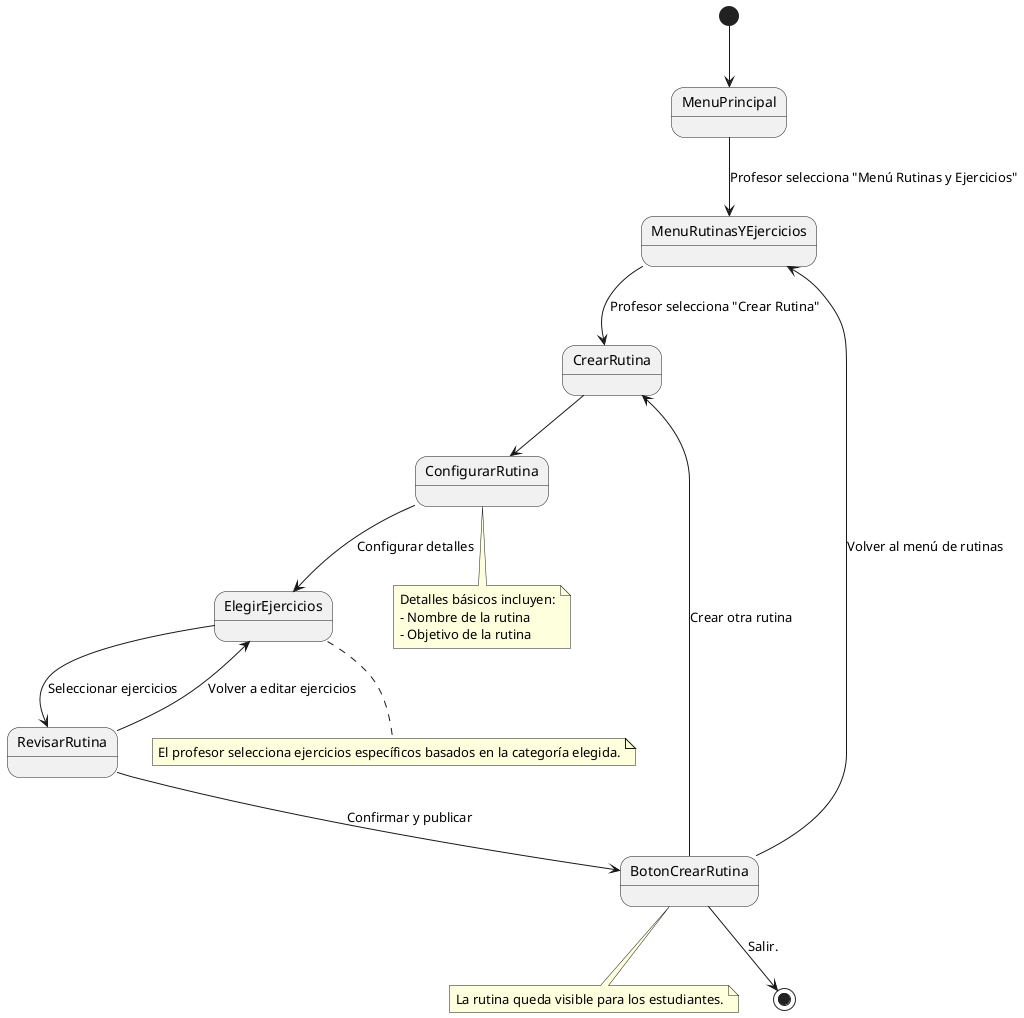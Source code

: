 @startuml

top to bottom direction

[*] --> MenuPrincipal

MenuPrincipal --> MenuRutinasYEjercicios : Profesor selecciona "Menú Rutinas y Ejercicios"

MenuRutinasYEjercicios --> CrearRutina : Profesor selecciona "Crear Rutina"

CrearRutina --> ConfigurarRutina


ConfigurarRutina --> ElegirEjercicios : Configurar detalles 
note bottom of ConfigurarRutina
    Detalles básicos incluyen:
    - Nombre de la rutina
    - Objetivo de la rutina
end note

ElegirEjercicios --> RevisarRutina : Seleccionar ejercicios
note bottom of ElegirEjercicios
    El profesor selecciona ejercicios específicos basados en la categoría elegida.
end note

RevisarRutina --> ElegirEjercicios : Volver a editar ejercicios
RevisarRutina --> BotonCrearRutina : Confirmar y publicar

note bottom of BotonCrearRutina
    La rutina queda visible para los estudiantes.
end note

BotonCrearRutina --> CrearRutina : Crear otra rutina
BotonCrearRutina --> MenuRutinasYEjercicios : Volver al menú de rutinas
BotonCrearRutina --> [*] : Salir. 

@enduml
